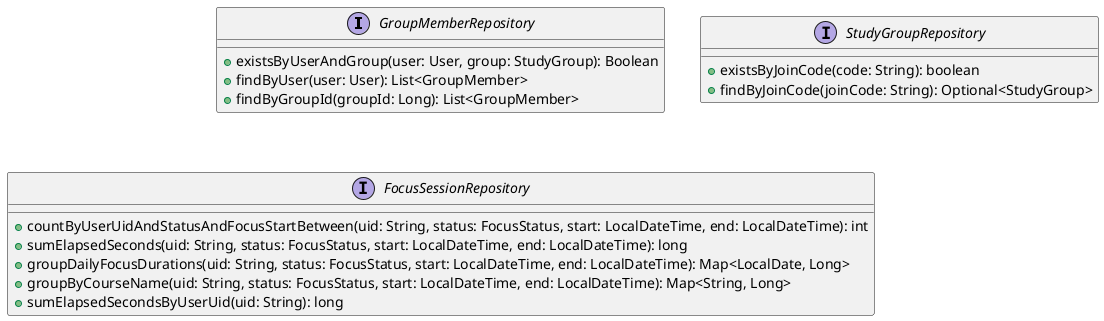 @startuml

interface GroupMemberRepository {
    +existsByUserAndGroup(user: User, group: StudyGroup): Boolean
    +findByUser(user: User): List<GroupMember>
    +findByGroupId(groupId: Long): List<GroupMember>
}

interface StudyGroupRepository {
    +existsByJoinCode(code: String): boolean
    +findByJoinCode(joinCode: String): Optional<StudyGroup>
}

interface FocusSessionRepository {
    +countByUserUidAndStatusAndFocusStartBetween(uid: String, status: FocusStatus, start: LocalDateTime, end: LocalDateTime): int
    +sumElapsedSeconds(uid: String, status: FocusStatus, start: LocalDateTime, end: LocalDateTime): long
    +groupDailyFocusDurations(uid: String, status: FocusStatus, start: LocalDateTime, end: LocalDateTime): Map<LocalDate, Long>
    +groupByCourseName(uid: String, status: FocusStatus, start: LocalDateTime, end: LocalDateTime): Map<String, Long>
    +sumElapsedSecondsByUserUid(uid: String): long
}

@enduml
